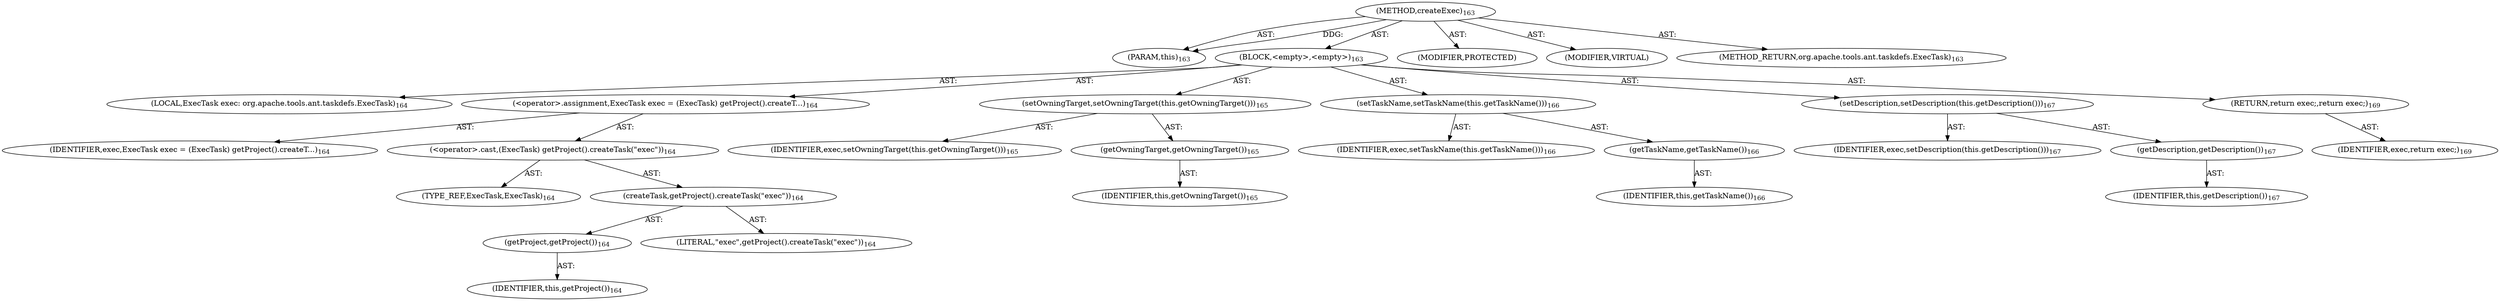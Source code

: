 digraph "createExec" {  
"111669149703" [label = <(METHOD,createExec)<SUB>163</SUB>> ]
"115964116995" [label = <(PARAM,this)<SUB>163</SUB>> ]
"25769803789" [label = <(BLOCK,&lt;empty&gt;,&lt;empty&gt;)<SUB>163</SUB>> ]
"94489280515" [label = <(LOCAL,ExecTask exec: org.apache.tools.ant.taskdefs.ExecTask)<SUB>164</SUB>> ]
"30064771114" [label = <(&lt;operator&gt;.assignment,ExecTask exec = (ExecTask) getProject().createT...)<SUB>164</SUB>> ]
"68719476787" [label = <(IDENTIFIER,exec,ExecTask exec = (ExecTask) getProject().createT...)<SUB>164</SUB>> ]
"30064771115" [label = <(&lt;operator&gt;.cast,(ExecTask) getProject().createTask(&quot;exec&quot;))<SUB>164</SUB>> ]
"180388626432" [label = <(TYPE_REF,ExecTask,ExecTask)<SUB>164</SUB>> ]
"30064771116" [label = <(createTask,getProject().createTask(&quot;exec&quot;))<SUB>164</SUB>> ]
"30064771117" [label = <(getProject,getProject())<SUB>164</SUB>> ]
"68719476741" [label = <(IDENTIFIER,this,getProject())<SUB>164</SUB>> ]
"90194313224" [label = <(LITERAL,&quot;exec&quot;,getProject().createTask(&quot;exec&quot;))<SUB>164</SUB>> ]
"30064771118" [label = <(setOwningTarget,setOwningTarget(this.getOwningTarget()))<SUB>165</SUB>> ]
"68719476788" [label = <(IDENTIFIER,exec,setOwningTarget(this.getOwningTarget()))<SUB>165</SUB>> ]
"30064771119" [label = <(getOwningTarget,getOwningTarget())<SUB>165</SUB>> ]
"68719476742" [label = <(IDENTIFIER,this,getOwningTarget())<SUB>165</SUB>> ]
"30064771120" [label = <(setTaskName,setTaskName(this.getTaskName()))<SUB>166</SUB>> ]
"68719476789" [label = <(IDENTIFIER,exec,setTaskName(this.getTaskName()))<SUB>166</SUB>> ]
"30064771121" [label = <(getTaskName,getTaskName())<SUB>166</SUB>> ]
"68719476743" [label = <(IDENTIFIER,this,getTaskName())<SUB>166</SUB>> ]
"30064771122" [label = <(setDescription,setDescription(this.getDescription()))<SUB>167</SUB>> ]
"68719476790" [label = <(IDENTIFIER,exec,setDescription(this.getDescription()))<SUB>167</SUB>> ]
"30064771123" [label = <(getDescription,getDescription())<SUB>167</SUB>> ]
"68719476744" [label = <(IDENTIFIER,this,getDescription())<SUB>167</SUB>> ]
"146028888064" [label = <(RETURN,return exec;,return exec;)<SUB>169</SUB>> ]
"68719476791" [label = <(IDENTIFIER,exec,return exec;)<SUB>169</SUB>> ]
"133143986198" [label = <(MODIFIER,PROTECTED)> ]
"133143986199" [label = <(MODIFIER,VIRTUAL)> ]
"128849018887" [label = <(METHOD_RETURN,org.apache.tools.ant.taskdefs.ExecTask)<SUB>163</SUB>> ]
  "111669149703" -> "115964116995"  [ label = "AST: "] 
  "111669149703" -> "25769803789"  [ label = "AST: "] 
  "111669149703" -> "133143986198"  [ label = "AST: "] 
  "111669149703" -> "133143986199"  [ label = "AST: "] 
  "111669149703" -> "128849018887"  [ label = "AST: "] 
  "25769803789" -> "94489280515"  [ label = "AST: "] 
  "25769803789" -> "30064771114"  [ label = "AST: "] 
  "25769803789" -> "30064771118"  [ label = "AST: "] 
  "25769803789" -> "30064771120"  [ label = "AST: "] 
  "25769803789" -> "30064771122"  [ label = "AST: "] 
  "25769803789" -> "146028888064"  [ label = "AST: "] 
  "30064771114" -> "68719476787"  [ label = "AST: "] 
  "30064771114" -> "30064771115"  [ label = "AST: "] 
  "30064771115" -> "180388626432"  [ label = "AST: "] 
  "30064771115" -> "30064771116"  [ label = "AST: "] 
  "30064771116" -> "30064771117"  [ label = "AST: "] 
  "30064771116" -> "90194313224"  [ label = "AST: "] 
  "30064771117" -> "68719476741"  [ label = "AST: "] 
  "30064771118" -> "68719476788"  [ label = "AST: "] 
  "30064771118" -> "30064771119"  [ label = "AST: "] 
  "30064771119" -> "68719476742"  [ label = "AST: "] 
  "30064771120" -> "68719476789"  [ label = "AST: "] 
  "30064771120" -> "30064771121"  [ label = "AST: "] 
  "30064771121" -> "68719476743"  [ label = "AST: "] 
  "30064771122" -> "68719476790"  [ label = "AST: "] 
  "30064771122" -> "30064771123"  [ label = "AST: "] 
  "30064771123" -> "68719476744"  [ label = "AST: "] 
  "146028888064" -> "68719476791"  [ label = "AST: "] 
  "111669149703" -> "115964116995"  [ label = "DDG: "] 
}
